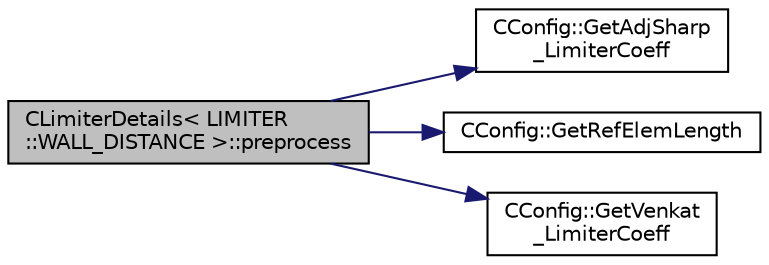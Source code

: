 digraph "CLimiterDetails&lt; LIMITER::WALL_DISTANCE &gt;::preprocess"
{
 // LATEX_PDF_SIZE
  edge [fontname="Helvetica",fontsize="10",labelfontname="Helvetica",labelfontsize="10"];
  node [fontname="Helvetica",fontsize="10",shape=record];
  rankdir="LR";
  Node1 [label="CLimiterDetails\< LIMITER\l::WALL_DISTANCE \>::preprocess",height=0.2,width=0.4,color="black", fillcolor="grey75", style="filled", fontcolor="black",tooltip="Store the reference lenght based eps^2 parameter."];
  Node1 -> Node2 [color="midnightblue",fontsize="10",style="solid",fontname="Helvetica"];
  Node2 [label="CConfig::GetAdjSharp\l_LimiterCoeff",height=0.2,width=0.4,color="black", fillcolor="white", style="filled",URL="$classCConfig.html#ac421daafab2ffc8171aba0a05ce017ab",tooltip="Get the value of sharp edge limiter."];
  Node1 -> Node3 [color="midnightblue",fontsize="10",style="solid",fontname="Helvetica"];
  Node3 [label="CConfig::GetRefElemLength",height=0.2,width=0.4,color="black", fillcolor="white", style="filled",URL="$classCConfig.html#a7c7b4b489dcb3b505c091de0ae300891",tooltip="Get the reference element length for computing the slope limiting epsilon."];
  Node1 -> Node4 [color="midnightblue",fontsize="10",style="solid",fontname="Helvetica"];
  Node4 [label="CConfig::GetVenkat\l_LimiterCoeff",height=0.2,width=0.4,color="black", fillcolor="white", style="filled",URL="$classCConfig.html#a3bd1de6bcb6cd7062816341b0d956459",tooltip="Get the value of limiter coefficient."];
}
